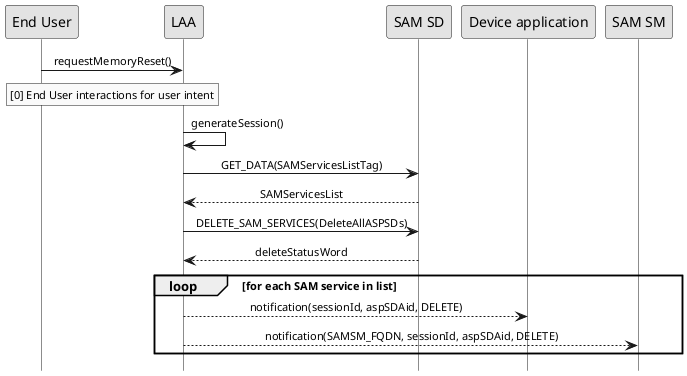 
@startuml
 
hide footbox
skinparam sequenceMessageAlign center
skinparam sequenceArrowFontSize 11
skinparam noteFontSize 11
skinparam monochrome true
skinparam lifelinestrategy solid
 
"End User" -> "LAA" : requestMemoryReset()

 
rnote over "LAA", "End User"
     [0] End User interactions for user intent
end rnote

LAA -> LAA : generateSession()

LAA -> "SAM SD" : GET_DATA(SAMServicesListTag)
"SAM SD" --> LAA : SAMServicesList  

"LAA" -> "SAM SD" : DELETE_SAM_SERVICES(DeleteAllASPSDs) 
"SAM SD" --> LAA : deleteStatusWord

loop for each SAM service in list
 
LAA --> "Device application" : notification(sessionId, aspSDAid, DELETE)
 
LAA --> "SAM SM" : notification(SAMSM_FQDN, sessionId, aspSDAid, DELETE)
end loop

@enduml